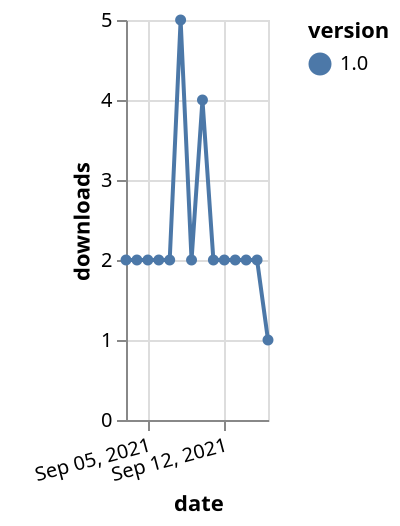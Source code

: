 {"$schema": "https://vega.github.io/schema/vega-lite/v5.json", "description": "A simple bar chart with embedded data.", "data": {"values": [{"date": "2021-09-03", "total": 1126, "delta": 2, "version": "1.0"}, {"date": "2021-09-04", "total": 1128, "delta": 2, "version": "1.0"}, {"date": "2021-09-05", "total": 1130, "delta": 2, "version": "1.0"}, {"date": "2021-09-06", "total": 1132, "delta": 2, "version": "1.0"}, {"date": "2021-09-07", "total": 1134, "delta": 2, "version": "1.0"}, {"date": "2021-09-08", "total": 1139, "delta": 5, "version": "1.0"}, {"date": "2021-09-09", "total": 1141, "delta": 2, "version": "1.0"}, {"date": "2021-09-10", "total": 1145, "delta": 4, "version": "1.0"}, {"date": "2021-09-11", "total": 1147, "delta": 2, "version": "1.0"}, {"date": "2021-09-12", "total": 1149, "delta": 2, "version": "1.0"}, {"date": "2021-09-13", "total": 1151, "delta": 2, "version": "1.0"}, {"date": "2021-09-14", "total": 1153, "delta": 2, "version": "1.0"}, {"date": "2021-09-15", "total": 1155, "delta": 2, "version": "1.0"}, {"date": "2021-09-16", "total": 1156, "delta": 1, "version": "1.0"}]}, "width": "container", "mark": {"type": "line", "point": {"filled": true}}, "encoding": {"x": {"field": "date", "type": "temporal", "timeUnit": "yearmonthdate", "title": "date", "axis": {"labelAngle": -15}}, "y": {"field": "delta", "type": "quantitative", "title": "downloads"}, "color": {"field": "version", "type": "nominal"}, "tooltip": {"field": "delta"}}}